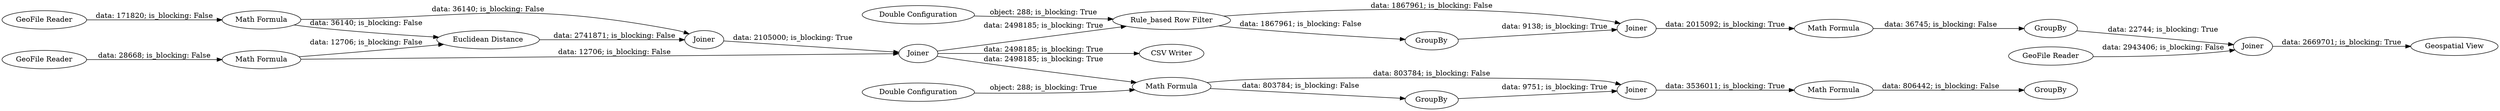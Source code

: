 digraph {
	"7858749446354856104_15" [label=Joiner]
	"7858749446354856104_21" [label="Math Formula"]
	"7858749446354856104_6" [label=Joiner]
	"7858749446354856104_13" [label=GroupBy]
	"7858749446354856104_9" [label="Rule_based Row Filter"]
	"7858749446354856104_18" [label="Math Formula"]
	"7858749446354856104_14" [label="GeoFile Reader"]
	"7858749446354856104_20" [label=Joiner]
	"7858749446354856104_5" [label="Euclidean Distance"]
	"7858749446354856104_12" [label="Math Formula"]
	"7858749446354856104_23" [label="CSV Writer"]
	"7858749446354856104_2" [label="GeoFile Reader"]
	"7858749446354856104_8" [label="Double Configuration"]
	"7858749446354856104_10" [label=GroupBy]
	"7858749446354856104_3" [label="Math Formula"]
	"7858749446354856104_19" [label=GroupBy]
	"7858749446354856104_16" [label="Geospatial View"]
	"7858749446354856104_7" [label=Joiner]
	"7858749446354856104_11" [label=Joiner]
	"7858749446354856104_1" [label="GeoFile Reader"]
	"7858749446354856104_22" [label=GroupBy]
	"7858749446354856104_4" [label="Math Formula"]
	"7858749446354856104_17" [label="Double Configuration"]
	"7858749446354856104_7" -> "7858749446354856104_23" [label="data: 2498185; is_blocking: True"]
	"7858749446354856104_8" -> "7858749446354856104_9" [label="object: 288; is_blocking: True"]
	"7858749446354856104_13" -> "7858749446354856104_15" [label="data: 22744; is_blocking: True"]
	"7858749446354856104_1" -> "7858749446354856104_3" [label="data: 171820; is_blocking: False"]
	"7858749446354856104_6" -> "7858749446354856104_7" [label="data: 2105000; is_blocking: True"]
	"7858749446354856104_14" -> "7858749446354856104_15" [label="data: 2943406; is_blocking: False"]
	"7858749446354856104_15" -> "7858749446354856104_16" [label="data: 2669701; is_blocking: True"]
	"7858749446354856104_4" -> "7858749446354856104_5" [label="data: 12706; is_blocking: False"]
	"7858749446354856104_2" -> "7858749446354856104_4" [label="data: 28668; is_blocking: False"]
	"7858749446354856104_5" -> "7858749446354856104_6" [label="data: 2741871; is_blocking: False"]
	"7858749446354856104_20" -> "7858749446354856104_21" [label="data: 3536011; is_blocking: True"]
	"7858749446354856104_10" -> "7858749446354856104_11" [label="data: 9138; is_blocking: True"]
	"7858749446354856104_3" -> "7858749446354856104_6" [label="data: 36140; is_blocking: False"]
	"7858749446354856104_9" -> "7858749446354856104_11" [label="data: 1867961; is_blocking: False"]
	"7858749446354856104_9" -> "7858749446354856104_10" [label="data: 1867961; is_blocking: False"]
	"7858749446354856104_18" -> "7858749446354856104_20" [label="data: 803784; is_blocking: False"]
	"7858749446354856104_4" -> "7858749446354856104_7" [label="data: 12706; is_blocking: False"]
	"7858749446354856104_21" -> "7858749446354856104_22" [label="data: 806442; is_blocking: False"]
	"7858749446354856104_19" -> "7858749446354856104_20" [label="data: 9751; is_blocking: True"]
	"7858749446354856104_11" -> "7858749446354856104_12" [label="data: 2015092; is_blocking: True"]
	"7858749446354856104_17" -> "7858749446354856104_18" [label="object: 288; is_blocking: True"]
	"7858749446354856104_7" -> "7858749446354856104_18" [label="data: 2498185; is_blocking: True"]
	"7858749446354856104_18" -> "7858749446354856104_19" [label="data: 803784; is_blocking: False"]
	"7858749446354856104_7" -> "7858749446354856104_9" [label="data: 2498185; is_blocking: True"]
	"7858749446354856104_12" -> "7858749446354856104_13" [label="data: 36745; is_blocking: False"]
	"7858749446354856104_3" -> "7858749446354856104_5" [label="data: 36140; is_blocking: False"]
	rankdir=LR
}
